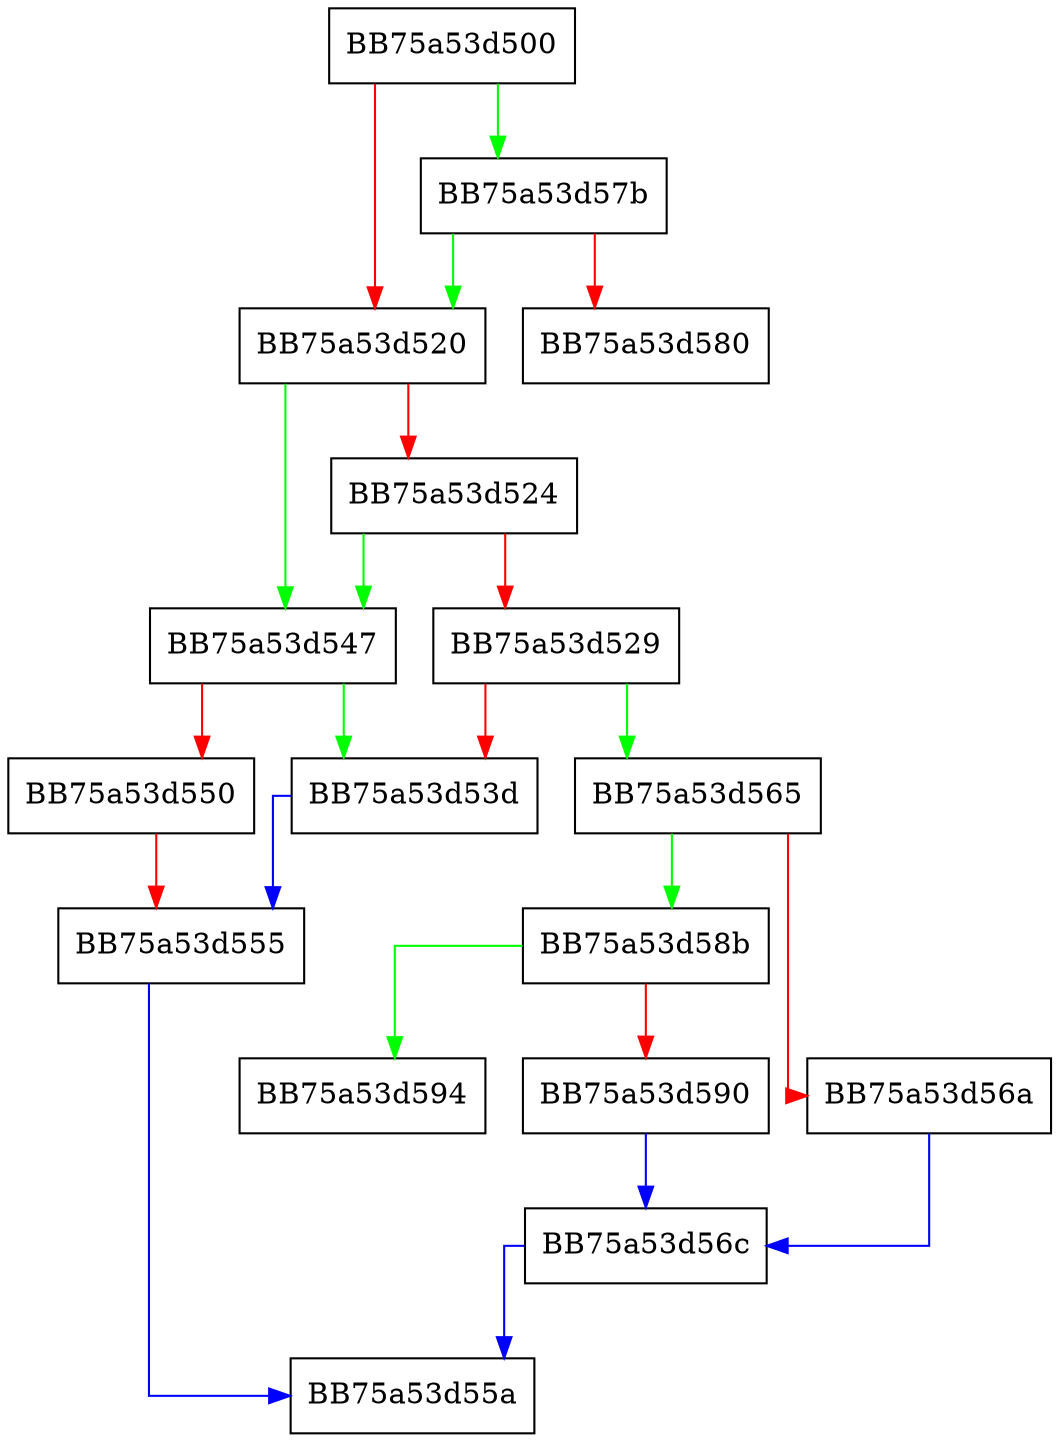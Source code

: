 digraph _Wrapped_disjunction {
  node [shape="box"];
  graph [splines=ortho];
  BB75a53d500 -> BB75a53d57b [color="green"];
  BB75a53d500 -> BB75a53d520 [color="red"];
  BB75a53d520 -> BB75a53d547 [color="green"];
  BB75a53d520 -> BB75a53d524 [color="red"];
  BB75a53d524 -> BB75a53d547 [color="green"];
  BB75a53d524 -> BB75a53d529 [color="red"];
  BB75a53d529 -> BB75a53d565 [color="green"];
  BB75a53d529 -> BB75a53d53d [color="red"];
  BB75a53d53d -> BB75a53d555 [color="blue"];
  BB75a53d547 -> BB75a53d53d [color="green"];
  BB75a53d547 -> BB75a53d550 [color="red"];
  BB75a53d550 -> BB75a53d555 [color="red"];
  BB75a53d555 -> BB75a53d55a [color="blue"];
  BB75a53d565 -> BB75a53d58b [color="green"];
  BB75a53d565 -> BB75a53d56a [color="red"];
  BB75a53d56a -> BB75a53d56c [color="blue"];
  BB75a53d56c -> BB75a53d55a [color="blue"];
  BB75a53d57b -> BB75a53d520 [color="green"];
  BB75a53d57b -> BB75a53d580 [color="red"];
  BB75a53d58b -> BB75a53d594 [color="green"];
  BB75a53d58b -> BB75a53d590 [color="red"];
  BB75a53d590 -> BB75a53d56c [color="blue"];
}